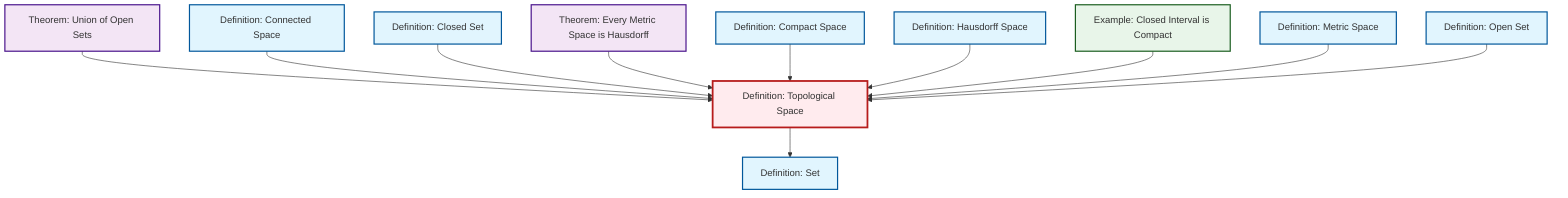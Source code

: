 graph TD
    classDef definition fill:#e1f5fe,stroke:#01579b,stroke-width:2px
    classDef theorem fill:#f3e5f5,stroke:#4a148c,stroke-width:2px
    classDef axiom fill:#fff3e0,stroke:#e65100,stroke-width:2px
    classDef example fill:#e8f5e9,stroke:#1b5e20,stroke-width:2px
    classDef current fill:#ffebee,stroke:#b71c1c,stroke-width:3px
    def-hausdorff["Definition: Hausdorff Space"]:::definition
    def-topological-space["Definition: Topological Space"]:::definition
    def-connected["Definition: Connected Space"]:::definition
    def-set["Definition: Set"]:::definition
    def-closed-set["Definition: Closed Set"]:::definition
    ex-closed-interval-compact["Example: Closed Interval is Compact"]:::example
    def-open-set["Definition: Open Set"]:::definition
    def-metric-space["Definition: Metric Space"]:::definition
    thm-metric-hausdorff["Theorem: Every Metric Space is Hausdorff"]:::theorem
    def-compact["Definition: Compact Space"]:::definition
    thm-union-open-sets["Theorem: Union of Open Sets"]:::theorem
    thm-union-open-sets --> def-topological-space
    def-connected --> def-topological-space
    def-closed-set --> def-topological-space
    thm-metric-hausdorff --> def-topological-space
    def-compact --> def-topological-space
    def-hausdorff --> def-topological-space
    ex-closed-interval-compact --> def-topological-space
    def-topological-space --> def-set
    def-metric-space --> def-topological-space
    def-open-set --> def-topological-space
    class def-topological-space current